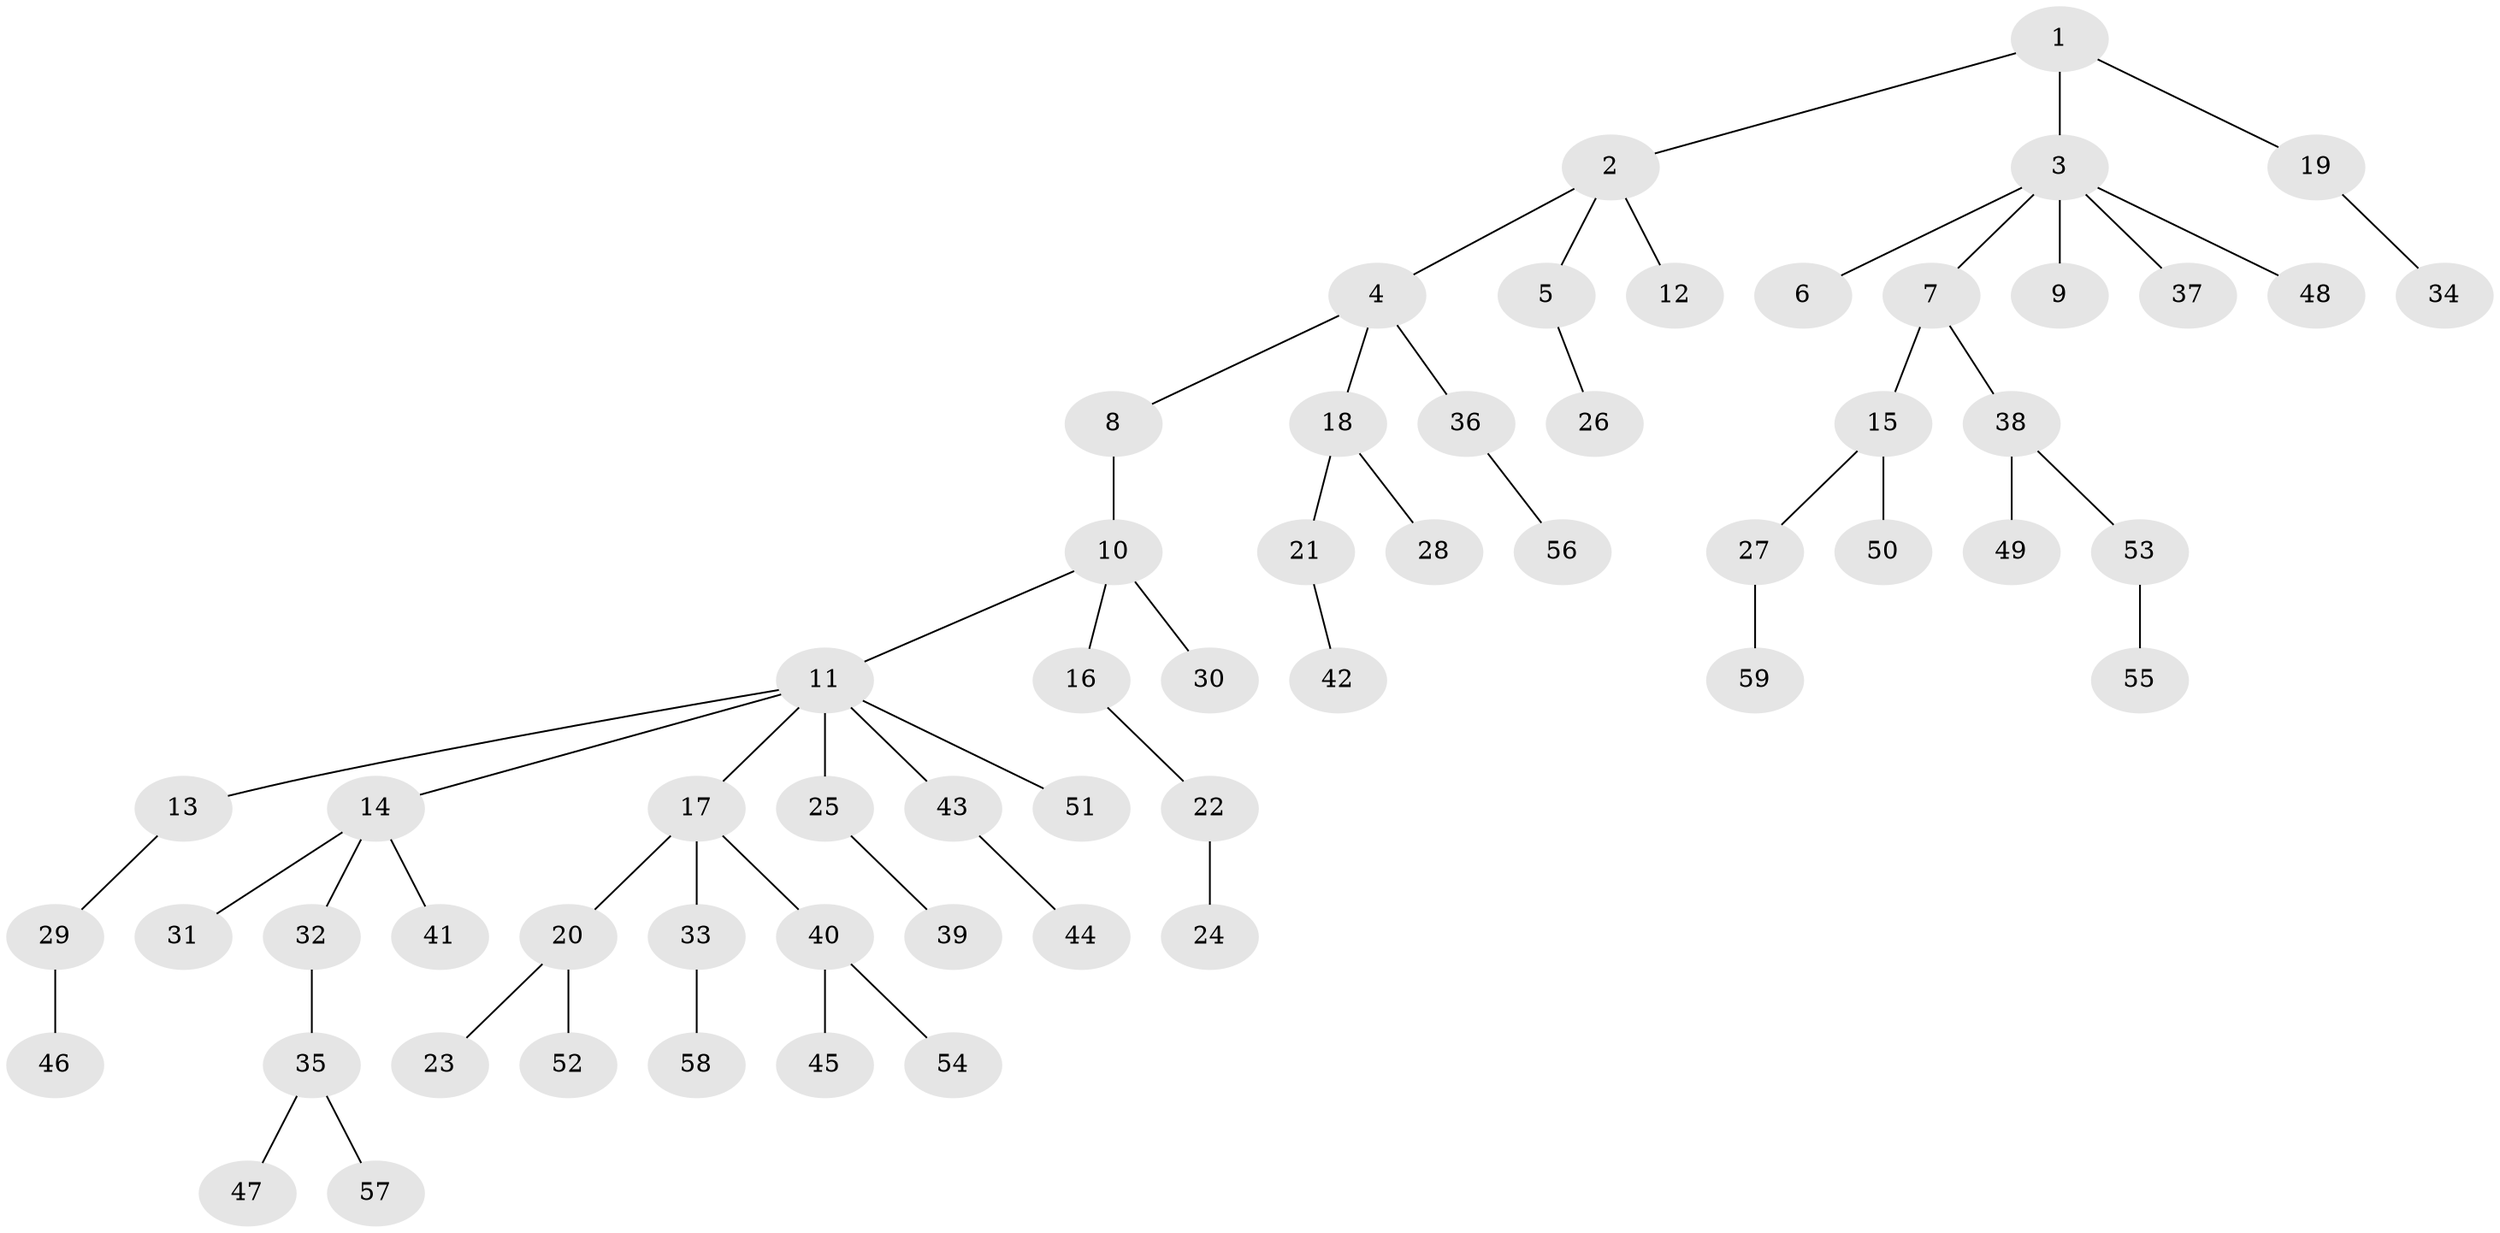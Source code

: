 // coarse degree distribution, {3: 0.10526315789473684, 7: 0.05263157894736842, 5: 0.02631578947368421, 1: 0.5526315789473685, 2: 0.23684210526315788, 4: 0.02631578947368421}
// Generated by graph-tools (version 1.1) at 2025/24/03/03/25 07:24:05]
// undirected, 59 vertices, 58 edges
graph export_dot {
graph [start="1"]
  node [color=gray90,style=filled];
  1;
  2;
  3;
  4;
  5;
  6;
  7;
  8;
  9;
  10;
  11;
  12;
  13;
  14;
  15;
  16;
  17;
  18;
  19;
  20;
  21;
  22;
  23;
  24;
  25;
  26;
  27;
  28;
  29;
  30;
  31;
  32;
  33;
  34;
  35;
  36;
  37;
  38;
  39;
  40;
  41;
  42;
  43;
  44;
  45;
  46;
  47;
  48;
  49;
  50;
  51;
  52;
  53;
  54;
  55;
  56;
  57;
  58;
  59;
  1 -- 2;
  1 -- 3;
  1 -- 19;
  2 -- 4;
  2 -- 5;
  2 -- 12;
  3 -- 6;
  3 -- 7;
  3 -- 9;
  3 -- 37;
  3 -- 48;
  4 -- 8;
  4 -- 18;
  4 -- 36;
  5 -- 26;
  7 -- 15;
  7 -- 38;
  8 -- 10;
  10 -- 11;
  10 -- 16;
  10 -- 30;
  11 -- 13;
  11 -- 14;
  11 -- 17;
  11 -- 25;
  11 -- 43;
  11 -- 51;
  13 -- 29;
  14 -- 31;
  14 -- 32;
  14 -- 41;
  15 -- 27;
  15 -- 50;
  16 -- 22;
  17 -- 20;
  17 -- 33;
  17 -- 40;
  18 -- 21;
  18 -- 28;
  19 -- 34;
  20 -- 23;
  20 -- 52;
  21 -- 42;
  22 -- 24;
  25 -- 39;
  27 -- 59;
  29 -- 46;
  32 -- 35;
  33 -- 58;
  35 -- 47;
  35 -- 57;
  36 -- 56;
  38 -- 49;
  38 -- 53;
  40 -- 45;
  40 -- 54;
  43 -- 44;
  53 -- 55;
}
